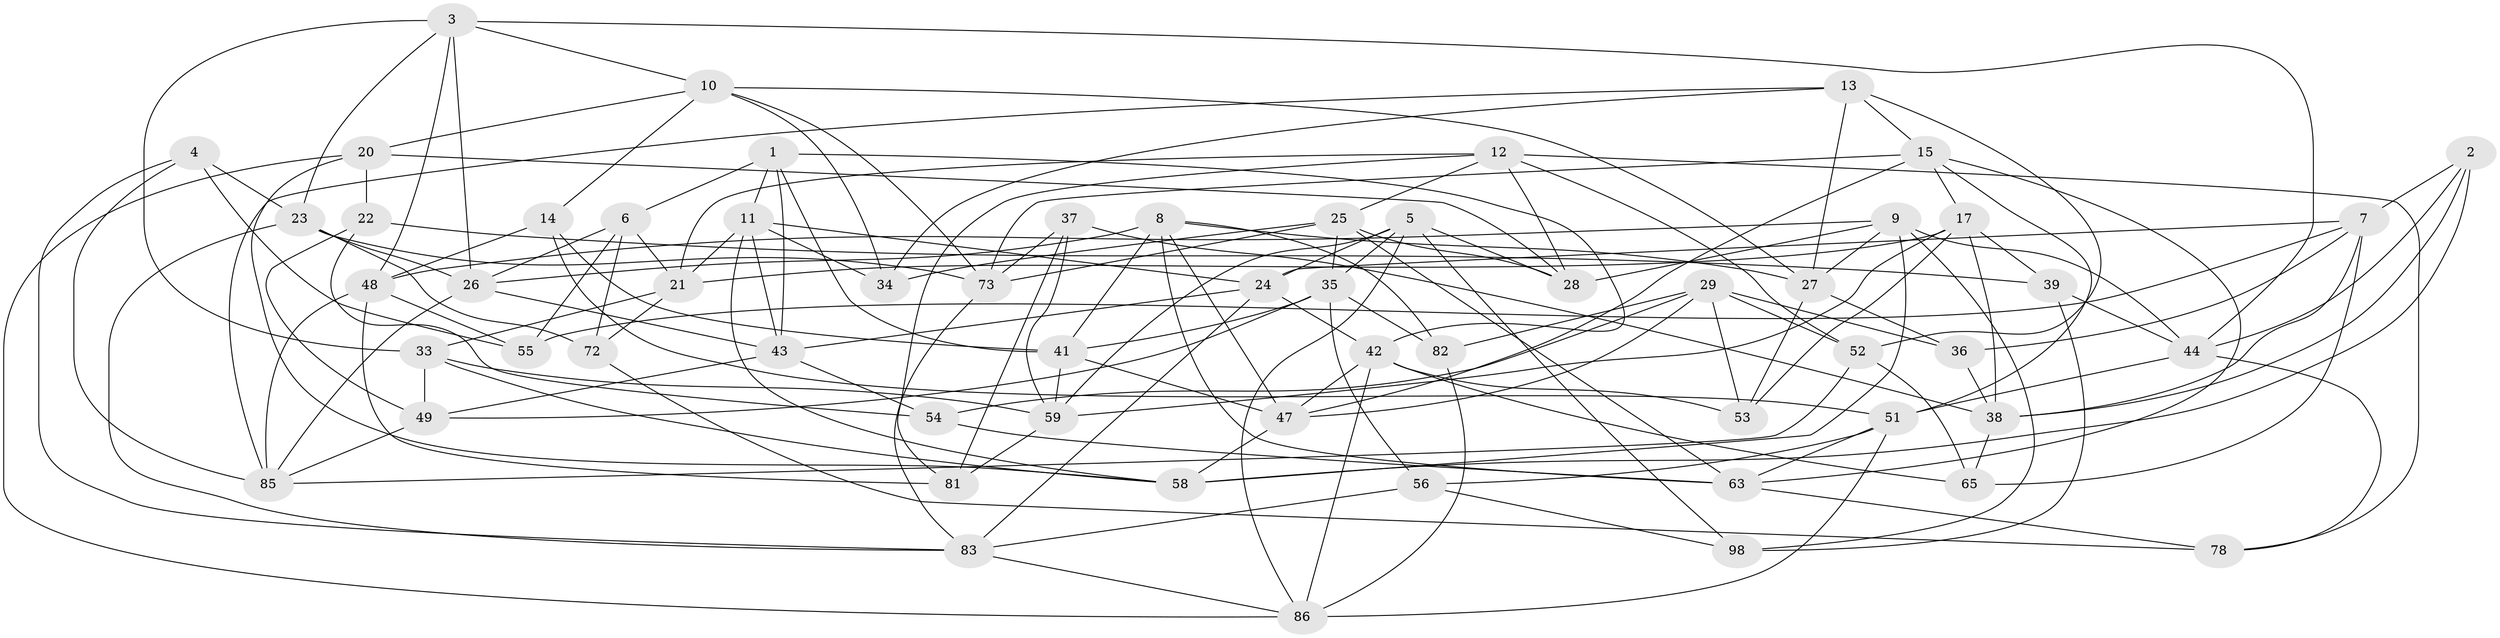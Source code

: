 // original degree distribution, {4: 1.0}
// Generated by graph-tools (version 1.1) at 2025/11/02/21/25 10:11:17]
// undirected, 59 vertices, 155 edges
graph export_dot {
graph [start="1"]
  node [color=gray90,style=filled];
  1 [super="+80"];
  2;
  3 [super="+50"];
  4;
  5 [super="+77"];
  6 [super="+16"];
  7 [super="+61"];
  8 [super="+40"];
  9 [super="+93"];
  10 [super="+18"];
  11 [super="+79"];
  12 [super="+19"];
  13 [super="+31"];
  14;
  15 [super="+91"];
  17 [super="+100"];
  20 [super="+97"];
  21 [super="+30"];
  22;
  23 [super="+45"];
  24 [super="+46"];
  25 [super="+68"];
  26 [super="+67"];
  27 [super="+74"];
  28 [super="+87"];
  29 [super="+32"];
  33 [super="+57"];
  34;
  35 [super="+62"];
  36;
  37;
  38 [super="+76"];
  39;
  41 [super="+69"];
  42 [super="+66"];
  43 [super="+60"];
  44 [super="+70"];
  47 [super="+75"];
  48 [super="+71"];
  49 [super="+89"];
  51 [super="+94"];
  52 [super="+64"];
  53;
  54;
  55;
  56;
  58 [super="+90"];
  59 [super="+92"];
  63 [super="+84"];
  65;
  72;
  73 [super="+99"];
  78;
  81;
  82;
  83 [super="+95"];
  85 [super="+96"];
  86 [super="+88"];
  98;
  1 -- 6 [weight=2];
  1 -- 42;
  1 -- 11;
  1 -- 43;
  1 -- 41;
  2 -- 38;
  2 -- 7;
  2 -- 44;
  2 -- 58;
  3 -- 48;
  3 -- 33;
  3 -- 23;
  3 -- 10;
  3 -- 26;
  3 -- 44;
  4 -- 55;
  4 -- 23;
  4 -- 85;
  4 -- 83;
  5 -- 28;
  5 -- 24;
  5 -- 98;
  5 -- 35;
  5 -- 86;
  5 -- 59;
  6 -- 55;
  6 -- 26;
  6 -- 72;
  6 -- 21;
  7 -- 24;
  7 -- 65;
  7 -- 36;
  7 -- 55;
  7 -- 38;
  8 -- 82;
  8 -- 63;
  8 -- 47;
  8 -- 41;
  8 -- 26;
  8 -- 27;
  9 -- 98;
  9 -- 28;
  9 -- 48;
  9 -- 27;
  9 -- 44;
  9 -- 58;
  10 -- 34;
  10 -- 73;
  10 -- 27;
  10 -- 14;
  10 -- 20;
  11 -- 34;
  11 -- 43;
  11 -- 21;
  11 -- 24;
  11 -- 58;
  12 -- 52;
  12 -- 81;
  12 -- 21;
  12 -- 25;
  12 -- 78;
  12 -- 28;
  13 -- 52 [weight=2];
  13 -- 27;
  13 -- 34;
  13 -- 85;
  13 -- 15;
  14 -- 48;
  14 -- 51;
  14 -- 41;
  15 -- 47;
  15 -- 17;
  15 -- 51;
  15 -- 63;
  15 -- 73;
  17 -- 53;
  17 -- 59;
  17 -- 39;
  17 -- 38;
  17 -- 21;
  20 -- 58;
  20 -- 28 [weight=2];
  20 -- 22;
  20 -- 86;
  21 -- 33;
  21 -- 72;
  22 -- 54;
  22 -- 39;
  22 -- 49;
  23 -- 26;
  23 -- 83;
  23 -- 72;
  23 -- 73;
  24 -- 42;
  24 -- 43;
  24 -- 83;
  25 -- 34;
  25 -- 73;
  25 -- 35;
  25 -- 28;
  25 -- 63;
  26 -- 85;
  26 -- 43;
  27 -- 53;
  27 -- 36;
  29 -- 54;
  29 -- 82;
  29 -- 36;
  29 -- 53;
  29 -- 52;
  29 -- 47;
  33 -- 49 [weight=2];
  33 -- 58;
  33 -- 59;
  35 -- 56;
  35 -- 41;
  35 -- 82;
  35 -- 49;
  36 -- 38;
  37 -- 38;
  37 -- 81;
  37 -- 59;
  37 -- 73;
  38 -- 65;
  39 -- 44;
  39 -- 98;
  41 -- 59;
  41 -- 47;
  42 -- 53;
  42 -- 47;
  42 -- 65;
  42 -- 86;
  43 -- 49;
  43 -- 54;
  44 -- 78;
  44 -- 51;
  47 -- 58;
  48 -- 55;
  48 -- 81;
  48 -- 85;
  49 -- 85;
  51 -- 86;
  51 -- 56;
  51 -- 63;
  52 -- 65;
  52 -- 85;
  54 -- 63;
  56 -- 83;
  56 -- 98;
  59 -- 81;
  63 -- 78;
  72 -- 78;
  73 -- 83;
  82 -- 86;
  83 -- 86;
}

